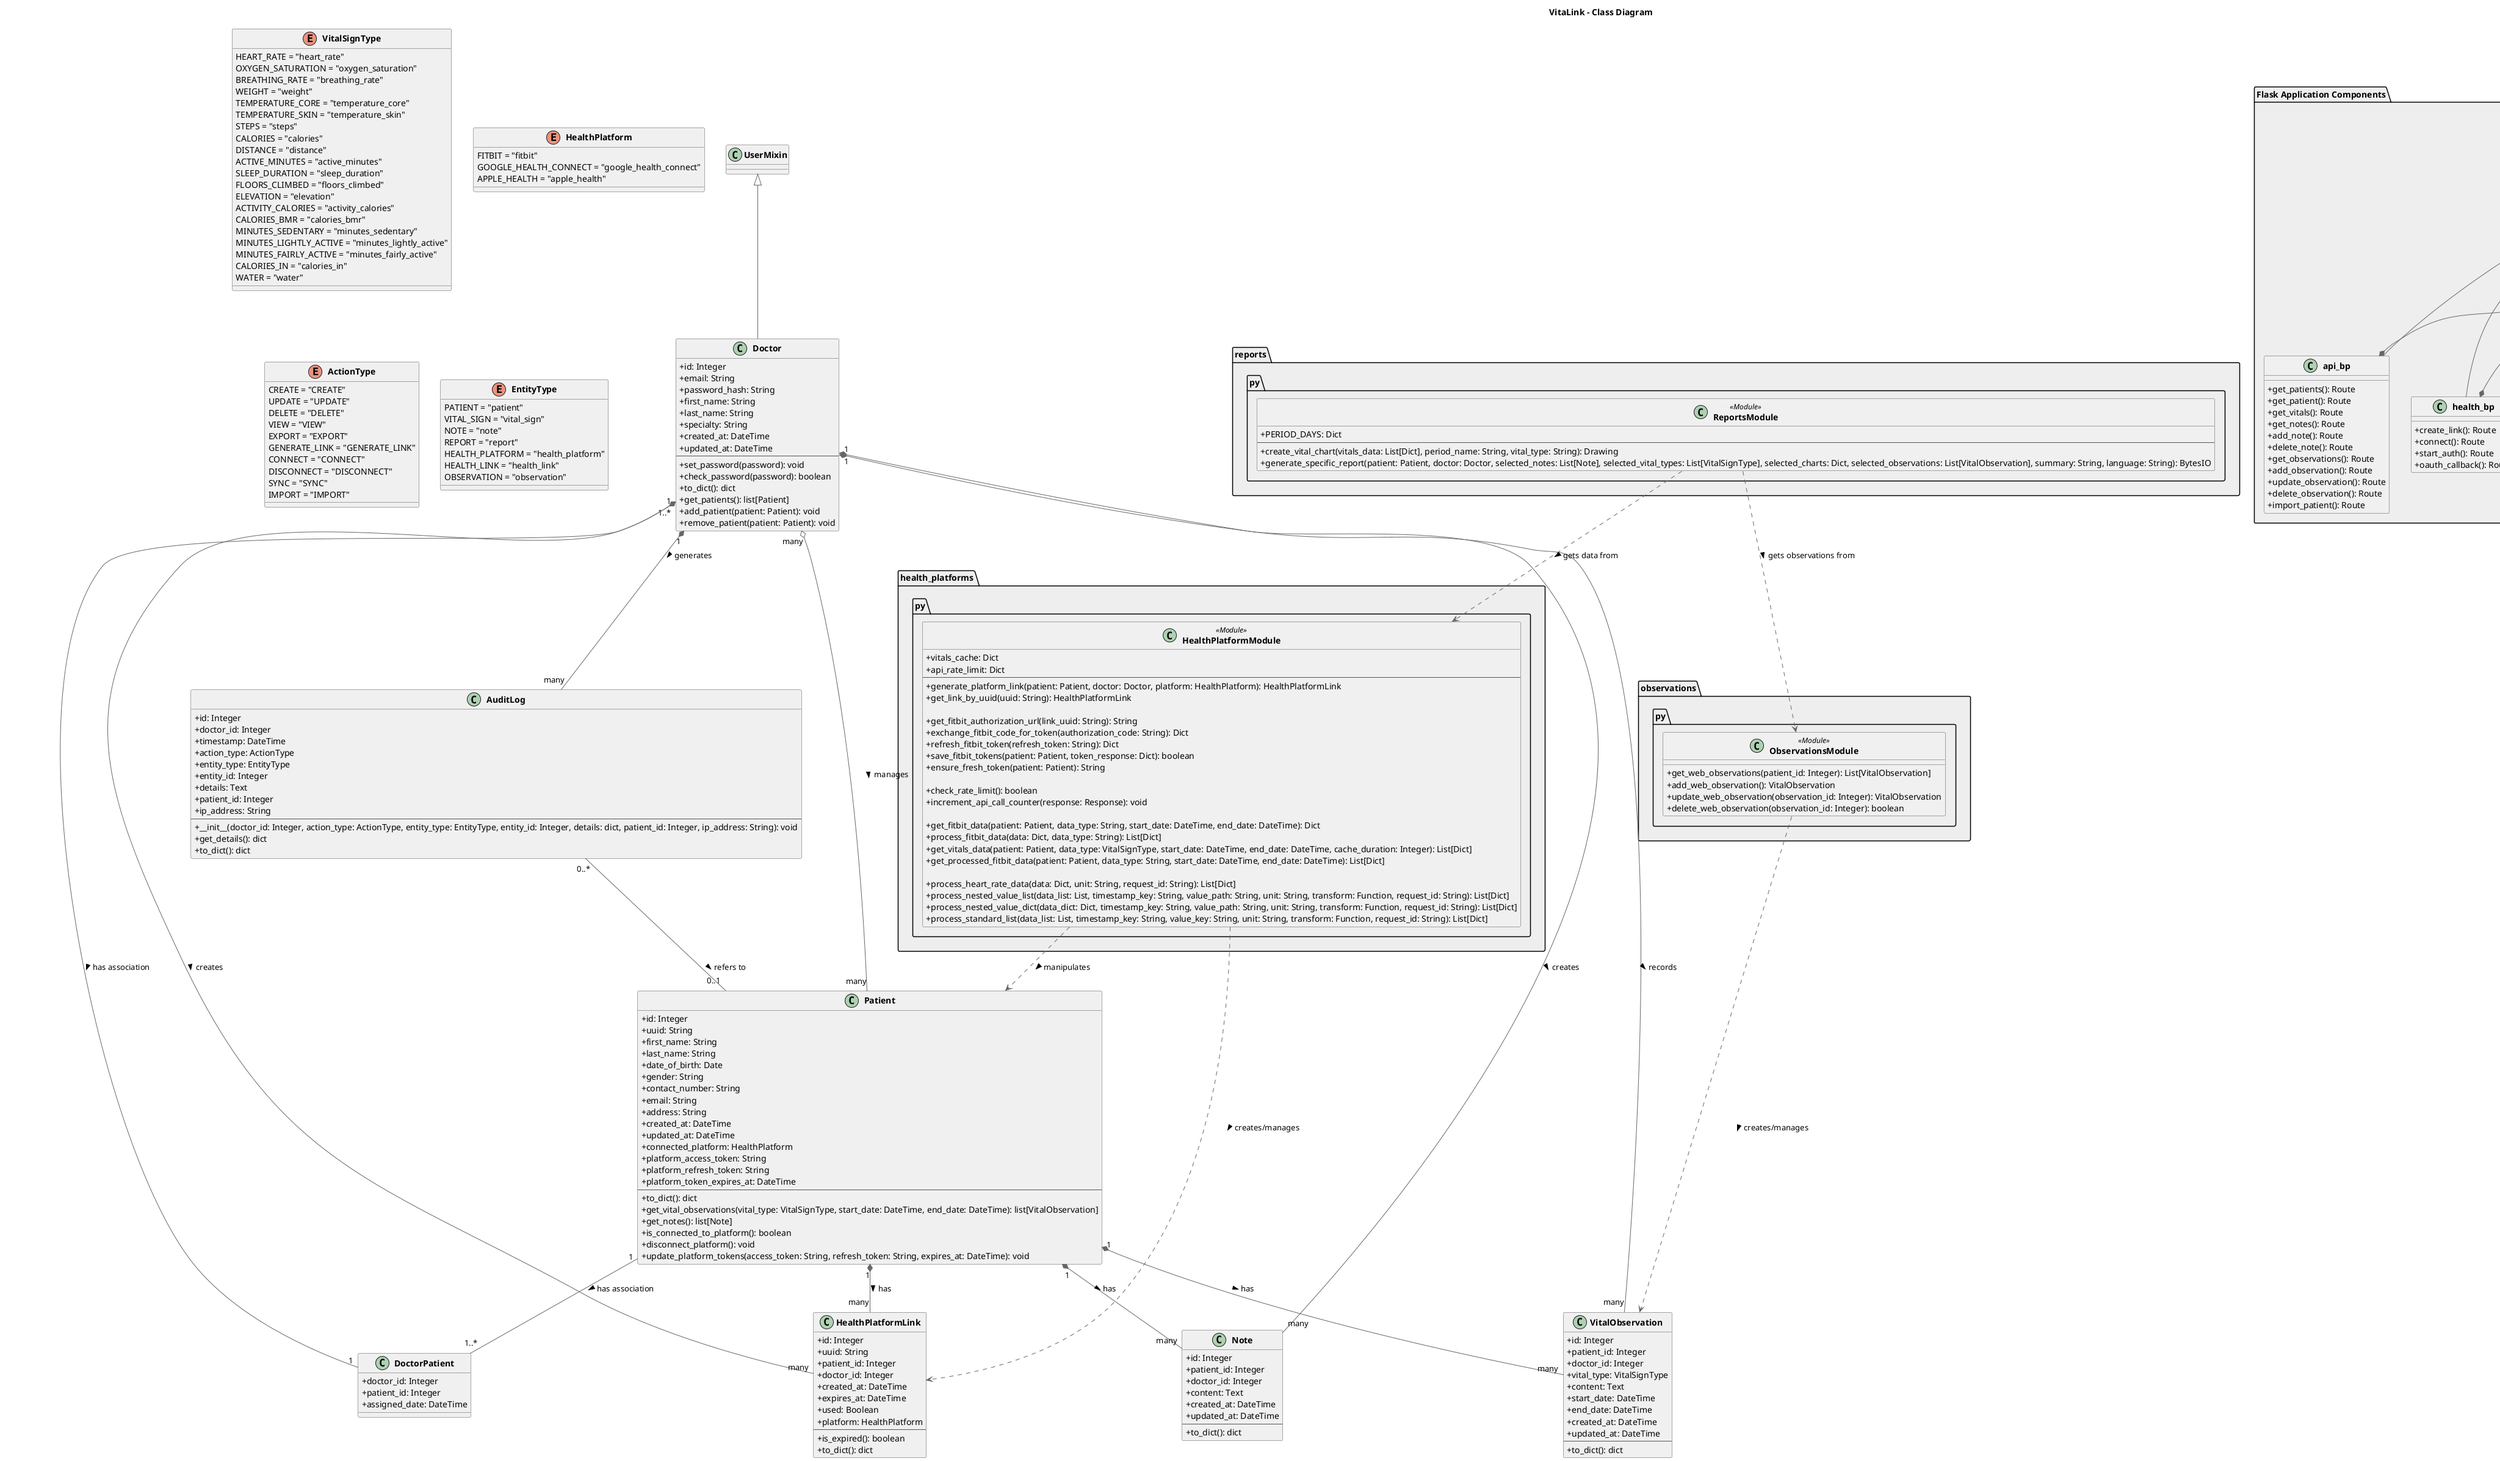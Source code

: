 @startuml VitaLink - Class Diagram

' Stile e configurazione
skinparam classAttributeIconSize 0
skinparam classFontStyle bold
skinparam classBackgroundColor #f0f0f0
skinparam classBorderColor #555555
skinparam arrowColor #666666
skinparam packageBackgroundColor #eeeeee

title VitaLink - Class Diagram

' Enumerazioni
enum VitalSignType {
    HEART_RATE = "heart_rate"
    OXYGEN_SATURATION = "oxygen_saturation"
    BREATHING_RATE = "breathing_rate"
    WEIGHT = "weight"
    TEMPERATURE_CORE = "temperature_core"
    TEMPERATURE_SKIN = "temperature_skin"
    STEPS = "steps"
    CALORIES = "calories"
    DISTANCE = "distance"
    ACTIVE_MINUTES = "active_minutes"
    SLEEP_DURATION = "sleep_duration"
    FLOORS_CLIMBED = "floors_climbed"
    ELEVATION = "elevation"
    ACTIVITY_CALORIES = "activity_calories"
    CALORIES_BMR = "calories_bmr"
    MINUTES_SEDENTARY = "minutes_sedentary"
    MINUTES_LIGHTLY_ACTIVE = "minutes_lightly_active"
    MINUTES_FAIRLY_ACTIVE = "minutes_fairly_active"
    CALORIES_IN = "calories_in"
    WATER = "water"
}

enum HealthPlatform {
    FITBIT = "fitbit"
    GOOGLE_HEALTH_CONNECT = "google_health_connect"
    APPLE_HEALTH = "apple_health"
}

enum ActionType {
    CREATE = "CREATE"
    UPDATE = "UPDATE"
    DELETE = "DELETE"
    VIEW = "VIEW"
    EXPORT = "EXPORT"
    GENERATE_LINK = "GENERATE_LINK"
    CONNECT = "CONNECT"
    DISCONNECT = "DISCONNECT"
    SYNC = "SYNC"
    IMPORT = "IMPORT"
}

enum EntityType {
    PATIENT = "patient"
    VITAL_SIGN = "vital_sign"
    NOTE = "note"
    REPORT = "report"
    HEALTH_PLATFORM = "health_platform"
    HEALTH_LINK = "health_link"
    OBSERVATION = "observation"
}

' Classi principali
class UserMixin {
}

class Doctor extends UserMixin {
    +id: Integer
    +email: String
    +password_hash: String
    +first_name: String
    +last_name: String
    +specialty: String
    +created_at: DateTime
    +updated_at: DateTime
    --
    +set_password(password): void
    +check_password(password): boolean
    +to_dict(): dict
    +get_patients(): list[Patient]
    +add_patient(patient: Patient): void
    +remove_patient(patient: Patient): void
}

class Patient {
    +id: Integer
    +uuid: String
    +first_name: String
    +last_name: String
    +date_of_birth: Date
    +gender: String
    +contact_number: String
    +email: String
    +address: String
    +created_at: DateTime
    +updated_at: DateTime
    +connected_platform: HealthPlatform
    +platform_access_token: String
    +platform_refresh_token: String
    +platform_token_expires_at: DateTime
    --
    +to_dict(): dict
    +get_vital_observations(vital_type: VitalSignType, start_date: DateTime, end_date: DateTime): list[VitalObservation]
    +get_notes(): list[Note]
    +is_connected_to_platform(): boolean
    +disconnect_platform(): void
    +update_platform_tokens(access_token: String, refresh_token: String, expires_at: DateTime): void
}

class Note {
    +id: Integer
    +patient_id: Integer
    +doctor_id: Integer
    +content: Text
    +created_at: DateTime
    +updated_at: DateTime
    --
    +to_dict(): dict
}

class VitalObservation {
    +id: Integer
    +patient_id: Integer
    +doctor_id: Integer
    +vital_type: VitalSignType
    +content: Text
    +start_date: DateTime
    +end_date: DateTime
    +created_at: DateTime
    +updated_at: DateTime
    --
    +to_dict(): dict
}

class AuditLog {
    +id: Integer
    +doctor_id: Integer
    +timestamp: DateTime
    +action_type: ActionType
    +entity_type: EntityType
    +entity_id: Integer
    +details: Text
    +patient_id: Integer
    +ip_address: String
    --
    +__init__(doctor_id: Integer, action_type: ActionType, entity_type: EntityType, entity_id: Integer, details: dict, patient_id: Integer, ip_address: String): void
    +get_details(): dict
    +to_dict(): dict
}

class DoctorPatient {
    +doctor_id: Integer
    +patient_id: Integer
    +assigned_date: DateTime
}

class HealthPlatformLink {
    +id: Integer
    +uuid: String
    +patient_id: Integer
    +doctor_id: Integer
    +created_at: DateTime
    +expires_at: DateTime
    +used: Boolean
    +platform: HealthPlatform
    --
    +is_expired(): boolean
    +to_dict(): dict
}

' Relazioni
Doctor "1" *-- "many" Note: creates >
Doctor "1" *-- "many" VitalObservation: records >
Doctor "many" o-- "many" Patient: manages >
Doctor "1..*" -- "1" DoctorPatient : has association >
Patient "1" -- "1..*" DoctorPatient : has association >
Patient "1" *-- "many" Note: has >
Patient "1" *-- "many" VitalObservation: has >
Patient "1" *-- "many" HealthPlatformLink: has >
Doctor "1" *-- "many" AuditLog: generates >
AuditLog "0..*" -- "0..1" Patient: refers to >
Doctor "1" *-- "many" HealthPlatformLink: creates >

' Classi di servizio
package "health_platforms.py" {
    class HealthPlatformModule <<Module>> {
        ' Variabili globali
        +vitals_cache: Dict
        +api_rate_limit: Dict
        --
        ' Funzioni di generazione link
        +generate_platform_link(patient: Patient, doctor: Doctor, platform: HealthPlatform): HealthPlatformLink
        +get_link_by_uuid(uuid: String): HealthPlatformLink
        
        ' Funzioni OAuth per Fitbit
        +get_fitbit_authorization_url(link_uuid: String): String
        +exchange_fitbit_code_for_token(authorization_code: String): Dict
        +refresh_fitbit_token(refresh_token: String): Dict
        +save_fitbit_tokens(patient: Patient, token_response: Dict): boolean
        +ensure_fresh_token(patient: Patient): String
        
        ' Gestione API e rate limit
        +check_rate_limit(): boolean
        +increment_api_call_counter(response: Response): void
        
        ' Recupero e gestione dati
        +get_fitbit_data(patient: Patient, data_type: String, start_date: DateTime, end_date: DateTime): Dict
        +process_fitbit_data(data: Dict, data_type: String): List[Dict]
        +get_vitals_data(patient: Patient, data_type: VitalSignType, start_date: DateTime, end_date: DateTime, cache_duration: Integer): List[Dict]
        +get_processed_fitbit_data(patient: Patient, data_type: String, start_date: DateTime, end_date: DateTime): List[Dict]
        
        ' Funzioni di elaborazione dati
        +process_heart_rate_data(data: Dict, unit: String, request_id: String): List[Dict]
        +process_nested_value_list(data_list: List, timestamp_key: String, value_path: String, unit: String, transform: Function, request_id: String): List[Dict]
        +process_nested_value_dict(data_dict: Dict, timestamp_key: String, value_path: String, unit: String, transform: Function, request_id: String): List[Dict]
        +process_standard_list(data_list: List, timestamp_key: String, value_key: String, unit: String, transform: Function, request_id: String): List[Dict]
    }
}

package "observations.py" {
    class ObservationsModule <<Module>> {
        +get_web_observations(patient_id: Integer): List[VitalObservation]
        +add_web_observation(): VitalObservation
        +update_web_observation(observation_id: Integer): VitalObservation
        +delete_web_observation(observation_id: Integer): boolean
    }
}

package "reports.py" {
    class ReportsModule <<Module>> {
        ' Costanti
        +PERIOD_DAYS: Dict
        --
        +create_vital_chart(vitals_data: List[Dict], period_name: String, vital_type: String): Drawing
        +generate_specific_report(patient: Patient, doctor: Doctor, selected_notes: List[Note], selected_vital_types: List[VitalSignType], selected_charts: Dict, selected_observations: List[VitalObservation], summary: String, language: String): BytesIO
    }
}

' Relazioni tra moduli e dati
HealthPlatformModule ..> Patient: manipulates >
HealthPlatformModule ..> HealthPlatformLink: creates/manages >
ObservationsModule ..> VitalObservation: creates/manages >
ReportsModule ..> HealthPlatformModule: gets data from >
ReportsModule ..> ObservationsModule: gets observations from >

' Applicazione Flask
package "Flask Application Components" {
    class FlaskApp {
        +config: Config
        +db: SQLAlchemy
        +migrate: Migrate
        +jwt: JWTManager
        +login: LoginManager
        +babel: Babel
    }

    class Blueprint {
        +name: String
        +url_prefix: String
    }
    
    class auth_bp extends Blueprint {
        +register(): Route
        +login(): Route
        +logout(): Route
        +api_login(): Route
        +refresh_token(): Route
    }
    
    class views_bp extends Blueprint {
        +index(): Route
        +dashboard(): Route
        +patients(): Route
        +patient_detail(): Route
        +edit_patient(): Route
        +delete_patient(): Route
        +patient_vitals(): Route
    }
      class api_bp extends Blueprint {
        +get_patients(): Route
        +get_patient(): Route
        +get_vitals(): Route
        +get_notes(): Route
        +add_note(): Route
        +delete_note(): Route
        +get_observations(): Route
        +add_observation(): Route
        +update_observation(): Route
        +delete_observation(): Route
        +import_patient(): Route
    }
    
    class audit_bp extends Blueprint {
        +view_logs(): Route
        +get_audit_logs(): Route
        +get_audit_stats(): Route
    }
    
    class health_bp extends Blueprint {
        +create_link(): Route
        +connect(): Route
        +start_auth(): Route
        +oauth_callback(): Route
    }
    
    class observations_bp extends Blueprint {
        +get_web_observations(): Route
        +add_web_observation(): Route
        +update_web_observation(): Route
        +delete_web_observation(): Route
    }
    
    class language_bp extends Blueprint {
        +change_language(): Route
    }
    
    FlaskApp --* auth_bp: contains
    FlaskApp --* views_bp: contains
    FlaskApp --* api_bp: contains
    FlaskApp --* audit_bp: contains
    FlaskApp --* health_bp: contains
    FlaskApp --* observations_bp: contains
    FlaskApp --* language_bp: contains
}

@enduml
